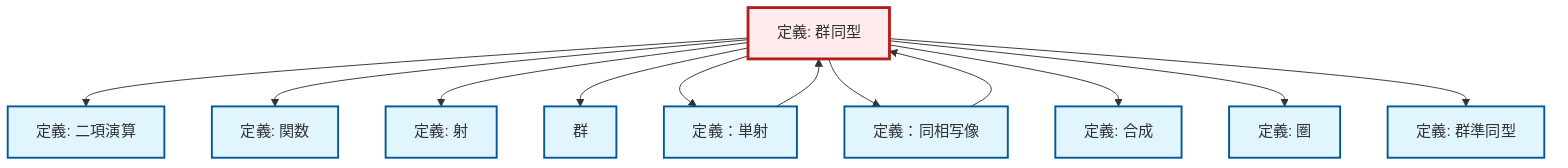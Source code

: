 graph TD
    classDef definition fill:#e1f5fe,stroke:#01579b,stroke-width:2px
    classDef theorem fill:#f3e5f5,stroke:#4a148c,stroke-width:2px
    classDef axiom fill:#fff3e0,stroke:#e65100,stroke-width:2px
    classDef example fill:#e8f5e9,stroke:#1b5e20,stroke-width:2px
    classDef current fill:#ffebee,stroke:#b71c1c,stroke-width:3px
    def-isomorphism["定義: 群同型"]:::definition
    def-composition["定義: 合成"]:::definition
    def-binary-operation["定義: 二項演算"]:::definition
    def-function["定義: 関数"]:::definition
    def-category["定義: 圏"]:::definition
    def-homeomorphism["定義：同相写像"]:::definition
    def-group["群"]:::definition
    def-morphism["定義: 射"]:::definition
    def-monomorphism["定義：単射"]:::definition
    def-homomorphism["定義: 群準同型"]:::definition
    def-isomorphism --> def-binary-operation
    def-isomorphism --> def-function
    def-isomorphism --> def-morphism
    def-isomorphism --> def-group
    def-isomorphism --> def-monomorphism
    def-isomorphism --> def-homeomorphism
    def-isomorphism --> def-composition
    def-isomorphism --> def-category
    def-monomorphism --> def-isomorphism
    def-homeomorphism --> def-isomorphism
    def-isomorphism --> def-homomorphism
    class def-isomorphism current